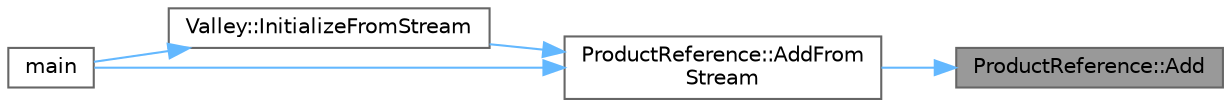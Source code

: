 digraph "ProductReference::Add"
{
 // LATEX_PDF_SIZE
  bgcolor="transparent";
  edge [fontname=Helvetica,fontsize=10,labelfontname=Helvetica,labelfontsize=10];
  node [fontname=Helvetica,fontsize=10,shape=box,height=0.2,width=0.4];
  rankdir="RL";
  Node1 [id="Node000001",label="ProductReference::Add",height=0.2,width=0.4,color="gray40", fillcolor="grey60", style="filled", fontcolor="black",tooltip=" "];
  Node1 -> Node2 [id="edge1_Node000001_Node000002",dir="back",color="steelblue1",style="solid",tooltip=" "];
  Node2 [id="Node000002",label="ProductReference::AddFrom\lStream",height=0.2,width=0.4,color="grey40", fillcolor="white", style="filled",URL="$classProductReference.html#a9ff086f81c4e1c5d8fafa63ff18bf947",tooltip=" "];
  Node2 -> Node3 [id="edge2_Node000002_Node000003",dir="back",color="steelblue1",style="solid",tooltip=" "];
  Node3 [id="Node000003",label="Valley::InitializeFromStream",height=0.2,width=0.4,color="grey40", fillcolor="white", style="filled",URL="$classValley.html#aab63536d9205e6bbfede92c0c5d66d25",tooltip=" "];
  Node3 -> Node4 [id="edge3_Node000003_Node000004",dir="back",color="steelblue1",style="solid",tooltip=" "];
  Node4 [id="Node000004",label="main",height=0.2,width=0.4,color="grey40", fillcolor="white", style="filled",URL="$program_8cc.html#ae66f6b31b5ad750f1fe042a706a4e3d4",tooltip="Entry point of the program."];
  Node2 -> Node4 [id="edge4_Node000002_Node000004",dir="back",color="steelblue1",style="solid",tooltip=" "];
}
